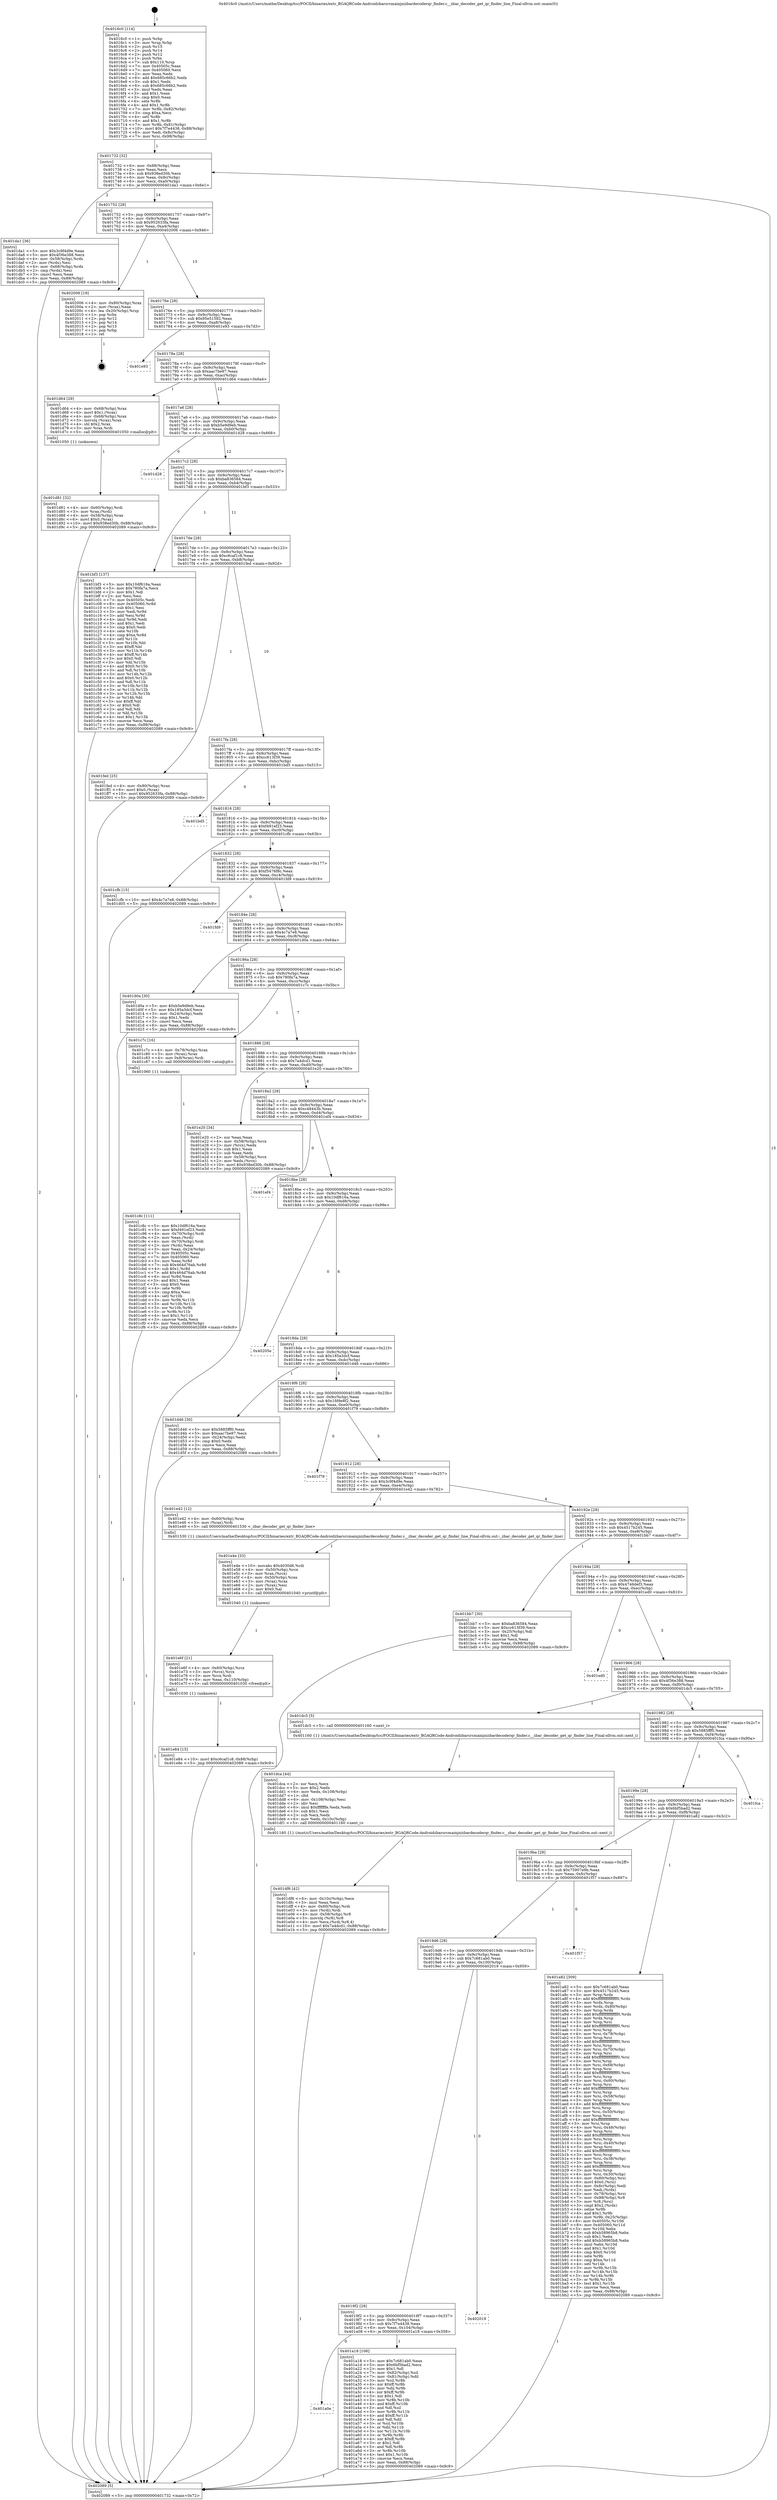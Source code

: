 digraph "0x4016c0" {
  label = "0x4016c0 (/mnt/c/Users/mathe/Desktop/tcc/POCII/binaries/extr_BGAQRCode-Androidzbarsrcmainjnizbardecoderqr_finder.c__zbar_decoder_get_qr_finder_line_Final-ollvm.out::main(0))"
  labelloc = "t"
  node[shape=record]

  Entry [label="",width=0.3,height=0.3,shape=circle,fillcolor=black,style=filled]
  "0x401732" [label="{
     0x401732 [32]\l
     | [instrs]\l
     &nbsp;&nbsp;0x401732 \<+6\>: mov -0x88(%rbp),%eax\l
     &nbsp;&nbsp;0x401738 \<+2\>: mov %eax,%ecx\l
     &nbsp;&nbsp;0x40173a \<+6\>: sub $0x938ed30b,%ecx\l
     &nbsp;&nbsp;0x401740 \<+6\>: mov %eax,-0x9c(%rbp)\l
     &nbsp;&nbsp;0x401746 \<+6\>: mov %ecx,-0xa0(%rbp)\l
     &nbsp;&nbsp;0x40174c \<+6\>: je 0000000000401da1 \<main+0x6e1\>\l
  }"]
  "0x401da1" [label="{
     0x401da1 [36]\l
     | [instrs]\l
     &nbsp;&nbsp;0x401da1 \<+5\>: mov $0x3c9f4d9e,%eax\l
     &nbsp;&nbsp;0x401da6 \<+5\>: mov $0x4f36e388,%ecx\l
     &nbsp;&nbsp;0x401dab \<+4\>: mov -0x58(%rbp),%rdx\l
     &nbsp;&nbsp;0x401daf \<+2\>: mov (%rdx),%esi\l
     &nbsp;&nbsp;0x401db1 \<+4\>: mov -0x68(%rbp),%rdx\l
     &nbsp;&nbsp;0x401db5 \<+2\>: cmp (%rdx),%esi\l
     &nbsp;&nbsp;0x401db7 \<+3\>: cmovl %ecx,%eax\l
     &nbsp;&nbsp;0x401dba \<+6\>: mov %eax,-0x88(%rbp)\l
     &nbsp;&nbsp;0x401dc0 \<+5\>: jmp 0000000000402089 \<main+0x9c9\>\l
  }"]
  "0x401752" [label="{
     0x401752 [28]\l
     | [instrs]\l
     &nbsp;&nbsp;0x401752 \<+5\>: jmp 0000000000401757 \<main+0x97\>\l
     &nbsp;&nbsp;0x401757 \<+6\>: mov -0x9c(%rbp),%eax\l
     &nbsp;&nbsp;0x40175d \<+5\>: sub $0x952633fa,%eax\l
     &nbsp;&nbsp;0x401762 \<+6\>: mov %eax,-0xa4(%rbp)\l
     &nbsp;&nbsp;0x401768 \<+6\>: je 0000000000402006 \<main+0x946\>\l
  }"]
  Exit [label="",width=0.3,height=0.3,shape=circle,fillcolor=black,style=filled,peripheries=2]
  "0x402006" [label="{
     0x402006 [19]\l
     | [instrs]\l
     &nbsp;&nbsp;0x402006 \<+4\>: mov -0x80(%rbp),%rax\l
     &nbsp;&nbsp;0x40200a \<+2\>: mov (%rax),%eax\l
     &nbsp;&nbsp;0x40200c \<+4\>: lea -0x20(%rbp),%rsp\l
     &nbsp;&nbsp;0x402010 \<+1\>: pop %rbx\l
     &nbsp;&nbsp;0x402011 \<+2\>: pop %r12\l
     &nbsp;&nbsp;0x402013 \<+2\>: pop %r14\l
     &nbsp;&nbsp;0x402015 \<+2\>: pop %r15\l
     &nbsp;&nbsp;0x402017 \<+1\>: pop %rbp\l
     &nbsp;&nbsp;0x402018 \<+1\>: ret\l
  }"]
  "0x40176e" [label="{
     0x40176e [28]\l
     | [instrs]\l
     &nbsp;&nbsp;0x40176e \<+5\>: jmp 0000000000401773 \<main+0xb3\>\l
     &nbsp;&nbsp;0x401773 \<+6\>: mov -0x9c(%rbp),%eax\l
     &nbsp;&nbsp;0x401779 \<+5\>: sub $0x95e51582,%eax\l
     &nbsp;&nbsp;0x40177e \<+6\>: mov %eax,-0xa8(%rbp)\l
     &nbsp;&nbsp;0x401784 \<+6\>: je 0000000000401e93 \<main+0x7d3\>\l
  }"]
  "0x401e84" [label="{
     0x401e84 [15]\l
     | [instrs]\l
     &nbsp;&nbsp;0x401e84 \<+10\>: movl $0xc6caf1c8,-0x88(%rbp)\l
     &nbsp;&nbsp;0x401e8e \<+5\>: jmp 0000000000402089 \<main+0x9c9\>\l
  }"]
  "0x401e93" [label="{
     0x401e93\l
  }", style=dashed]
  "0x40178a" [label="{
     0x40178a [28]\l
     | [instrs]\l
     &nbsp;&nbsp;0x40178a \<+5\>: jmp 000000000040178f \<main+0xcf\>\l
     &nbsp;&nbsp;0x40178f \<+6\>: mov -0x9c(%rbp),%eax\l
     &nbsp;&nbsp;0x401795 \<+5\>: sub $0xaac7be97,%eax\l
     &nbsp;&nbsp;0x40179a \<+6\>: mov %eax,-0xac(%rbp)\l
     &nbsp;&nbsp;0x4017a0 \<+6\>: je 0000000000401d64 \<main+0x6a4\>\l
  }"]
  "0x401e6f" [label="{
     0x401e6f [21]\l
     | [instrs]\l
     &nbsp;&nbsp;0x401e6f \<+4\>: mov -0x60(%rbp),%rcx\l
     &nbsp;&nbsp;0x401e73 \<+3\>: mov (%rcx),%rcx\l
     &nbsp;&nbsp;0x401e76 \<+3\>: mov %rcx,%rdi\l
     &nbsp;&nbsp;0x401e79 \<+6\>: mov %eax,-0x110(%rbp)\l
     &nbsp;&nbsp;0x401e7f \<+5\>: call 0000000000401030 \<free@plt\>\l
     | [calls]\l
     &nbsp;&nbsp;0x401030 \{1\} (unknown)\l
  }"]
  "0x401d64" [label="{
     0x401d64 [29]\l
     | [instrs]\l
     &nbsp;&nbsp;0x401d64 \<+4\>: mov -0x68(%rbp),%rax\l
     &nbsp;&nbsp;0x401d68 \<+6\>: movl $0x1,(%rax)\l
     &nbsp;&nbsp;0x401d6e \<+4\>: mov -0x68(%rbp),%rax\l
     &nbsp;&nbsp;0x401d72 \<+3\>: movslq (%rax),%rax\l
     &nbsp;&nbsp;0x401d75 \<+4\>: shl $0x2,%rax\l
     &nbsp;&nbsp;0x401d79 \<+3\>: mov %rax,%rdi\l
     &nbsp;&nbsp;0x401d7c \<+5\>: call 0000000000401050 \<malloc@plt\>\l
     | [calls]\l
     &nbsp;&nbsp;0x401050 \{1\} (unknown)\l
  }"]
  "0x4017a6" [label="{
     0x4017a6 [28]\l
     | [instrs]\l
     &nbsp;&nbsp;0x4017a6 \<+5\>: jmp 00000000004017ab \<main+0xeb\>\l
     &nbsp;&nbsp;0x4017ab \<+6\>: mov -0x9c(%rbp),%eax\l
     &nbsp;&nbsp;0x4017b1 \<+5\>: sub $0xb5e9d9eb,%eax\l
     &nbsp;&nbsp;0x4017b6 \<+6\>: mov %eax,-0xb0(%rbp)\l
     &nbsp;&nbsp;0x4017bc \<+6\>: je 0000000000401d28 \<main+0x668\>\l
  }"]
  "0x401e4e" [label="{
     0x401e4e [33]\l
     | [instrs]\l
     &nbsp;&nbsp;0x401e4e \<+10\>: movabs $0x4030d6,%rdi\l
     &nbsp;&nbsp;0x401e58 \<+4\>: mov -0x50(%rbp),%rcx\l
     &nbsp;&nbsp;0x401e5c \<+3\>: mov %rax,(%rcx)\l
     &nbsp;&nbsp;0x401e5f \<+4\>: mov -0x50(%rbp),%rax\l
     &nbsp;&nbsp;0x401e63 \<+3\>: mov (%rax),%rax\l
     &nbsp;&nbsp;0x401e66 \<+2\>: mov (%rax),%esi\l
     &nbsp;&nbsp;0x401e68 \<+2\>: mov $0x0,%al\l
     &nbsp;&nbsp;0x401e6a \<+5\>: call 0000000000401040 \<printf@plt\>\l
     | [calls]\l
     &nbsp;&nbsp;0x401040 \{1\} (unknown)\l
  }"]
  "0x401d28" [label="{
     0x401d28\l
  }", style=dashed]
  "0x4017c2" [label="{
     0x4017c2 [28]\l
     | [instrs]\l
     &nbsp;&nbsp;0x4017c2 \<+5\>: jmp 00000000004017c7 \<main+0x107\>\l
     &nbsp;&nbsp;0x4017c7 \<+6\>: mov -0x9c(%rbp),%eax\l
     &nbsp;&nbsp;0x4017cd \<+5\>: sub $0xba836584,%eax\l
     &nbsp;&nbsp;0x4017d2 \<+6\>: mov %eax,-0xb4(%rbp)\l
     &nbsp;&nbsp;0x4017d8 \<+6\>: je 0000000000401bf3 \<main+0x533\>\l
  }"]
  "0x401df6" [label="{
     0x401df6 [42]\l
     | [instrs]\l
     &nbsp;&nbsp;0x401df6 \<+6\>: mov -0x10c(%rbp),%ecx\l
     &nbsp;&nbsp;0x401dfc \<+3\>: imul %eax,%ecx\l
     &nbsp;&nbsp;0x401dff \<+4\>: mov -0x60(%rbp),%rdi\l
     &nbsp;&nbsp;0x401e03 \<+3\>: mov (%rdi),%rdi\l
     &nbsp;&nbsp;0x401e06 \<+4\>: mov -0x58(%rbp),%r8\l
     &nbsp;&nbsp;0x401e0a \<+3\>: movslq (%r8),%r8\l
     &nbsp;&nbsp;0x401e0d \<+4\>: mov %ecx,(%rdi,%r8,4)\l
     &nbsp;&nbsp;0x401e11 \<+10\>: movl $0x7a4dcd1,-0x88(%rbp)\l
     &nbsp;&nbsp;0x401e1b \<+5\>: jmp 0000000000402089 \<main+0x9c9\>\l
  }"]
  "0x401bf3" [label="{
     0x401bf3 [137]\l
     | [instrs]\l
     &nbsp;&nbsp;0x401bf3 \<+5\>: mov $0x10df616a,%eax\l
     &nbsp;&nbsp;0x401bf8 \<+5\>: mov $0x780fa7a,%ecx\l
     &nbsp;&nbsp;0x401bfd \<+2\>: mov $0x1,%dl\l
     &nbsp;&nbsp;0x401bff \<+2\>: xor %esi,%esi\l
     &nbsp;&nbsp;0x401c01 \<+7\>: mov 0x40505c,%edi\l
     &nbsp;&nbsp;0x401c08 \<+8\>: mov 0x405060,%r8d\l
     &nbsp;&nbsp;0x401c10 \<+3\>: sub $0x1,%esi\l
     &nbsp;&nbsp;0x401c13 \<+3\>: mov %edi,%r9d\l
     &nbsp;&nbsp;0x401c16 \<+3\>: add %esi,%r9d\l
     &nbsp;&nbsp;0x401c19 \<+4\>: imul %r9d,%edi\l
     &nbsp;&nbsp;0x401c1d \<+3\>: and $0x1,%edi\l
     &nbsp;&nbsp;0x401c20 \<+3\>: cmp $0x0,%edi\l
     &nbsp;&nbsp;0x401c23 \<+4\>: sete %r10b\l
     &nbsp;&nbsp;0x401c27 \<+4\>: cmp $0xa,%r8d\l
     &nbsp;&nbsp;0x401c2b \<+4\>: setl %r11b\l
     &nbsp;&nbsp;0x401c2f \<+3\>: mov %r10b,%bl\l
     &nbsp;&nbsp;0x401c32 \<+3\>: xor $0xff,%bl\l
     &nbsp;&nbsp;0x401c35 \<+3\>: mov %r11b,%r14b\l
     &nbsp;&nbsp;0x401c38 \<+4\>: xor $0xff,%r14b\l
     &nbsp;&nbsp;0x401c3c \<+3\>: xor $0x0,%dl\l
     &nbsp;&nbsp;0x401c3f \<+3\>: mov %bl,%r15b\l
     &nbsp;&nbsp;0x401c42 \<+4\>: and $0x0,%r15b\l
     &nbsp;&nbsp;0x401c46 \<+3\>: and %dl,%r10b\l
     &nbsp;&nbsp;0x401c49 \<+3\>: mov %r14b,%r12b\l
     &nbsp;&nbsp;0x401c4c \<+4\>: and $0x0,%r12b\l
     &nbsp;&nbsp;0x401c50 \<+3\>: and %dl,%r11b\l
     &nbsp;&nbsp;0x401c53 \<+3\>: or %r10b,%r15b\l
     &nbsp;&nbsp;0x401c56 \<+3\>: or %r11b,%r12b\l
     &nbsp;&nbsp;0x401c59 \<+3\>: xor %r12b,%r15b\l
     &nbsp;&nbsp;0x401c5c \<+3\>: or %r14b,%bl\l
     &nbsp;&nbsp;0x401c5f \<+3\>: xor $0xff,%bl\l
     &nbsp;&nbsp;0x401c62 \<+3\>: or $0x0,%dl\l
     &nbsp;&nbsp;0x401c65 \<+2\>: and %dl,%bl\l
     &nbsp;&nbsp;0x401c67 \<+3\>: or %bl,%r15b\l
     &nbsp;&nbsp;0x401c6a \<+4\>: test $0x1,%r15b\l
     &nbsp;&nbsp;0x401c6e \<+3\>: cmovne %ecx,%eax\l
     &nbsp;&nbsp;0x401c71 \<+6\>: mov %eax,-0x88(%rbp)\l
     &nbsp;&nbsp;0x401c77 \<+5\>: jmp 0000000000402089 \<main+0x9c9\>\l
  }"]
  "0x4017de" [label="{
     0x4017de [28]\l
     | [instrs]\l
     &nbsp;&nbsp;0x4017de \<+5\>: jmp 00000000004017e3 \<main+0x123\>\l
     &nbsp;&nbsp;0x4017e3 \<+6\>: mov -0x9c(%rbp),%eax\l
     &nbsp;&nbsp;0x4017e9 \<+5\>: sub $0xc6caf1c8,%eax\l
     &nbsp;&nbsp;0x4017ee \<+6\>: mov %eax,-0xb8(%rbp)\l
     &nbsp;&nbsp;0x4017f4 \<+6\>: je 0000000000401fed \<main+0x92d\>\l
  }"]
  "0x401dca" [label="{
     0x401dca [44]\l
     | [instrs]\l
     &nbsp;&nbsp;0x401dca \<+2\>: xor %ecx,%ecx\l
     &nbsp;&nbsp;0x401dcc \<+5\>: mov $0x2,%edx\l
     &nbsp;&nbsp;0x401dd1 \<+6\>: mov %edx,-0x108(%rbp)\l
     &nbsp;&nbsp;0x401dd7 \<+1\>: cltd\l
     &nbsp;&nbsp;0x401dd8 \<+6\>: mov -0x108(%rbp),%esi\l
     &nbsp;&nbsp;0x401dde \<+2\>: idiv %esi\l
     &nbsp;&nbsp;0x401de0 \<+6\>: imul $0xfffffffe,%edx,%edx\l
     &nbsp;&nbsp;0x401de6 \<+3\>: sub $0x1,%ecx\l
     &nbsp;&nbsp;0x401de9 \<+2\>: sub %ecx,%edx\l
     &nbsp;&nbsp;0x401deb \<+6\>: mov %edx,-0x10c(%rbp)\l
     &nbsp;&nbsp;0x401df1 \<+5\>: call 0000000000401160 \<next_i\>\l
     | [calls]\l
     &nbsp;&nbsp;0x401160 \{1\} (/mnt/c/Users/mathe/Desktop/tcc/POCII/binaries/extr_BGAQRCode-Androidzbarsrcmainjnizbardecoderqr_finder.c__zbar_decoder_get_qr_finder_line_Final-ollvm.out::next_i)\l
  }"]
  "0x401fed" [label="{
     0x401fed [25]\l
     | [instrs]\l
     &nbsp;&nbsp;0x401fed \<+4\>: mov -0x80(%rbp),%rax\l
     &nbsp;&nbsp;0x401ff1 \<+6\>: movl $0x0,(%rax)\l
     &nbsp;&nbsp;0x401ff7 \<+10\>: movl $0x952633fa,-0x88(%rbp)\l
     &nbsp;&nbsp;0x402001 \<+5\>: jmp 0000000000402089 \<main+0x9c9\>\l
  }"]
  "0x4017fa" [label="{
     0x4017fa [28]\l
     | [instrs]\l
     &nbsp;&nbsp;0x4017fa \<+5\>: jmp 00000000004017ff \<main+0x13f\>\l
     &nbsp;&nbsp;0x4017ff \<+6\>: mov -0x9c(%rbp),%eax\l
     &nbsp;&nbsp;0x401805 \<+5\>: sub $0xcc613f39,%eax\l
     &nbsp;&nbsp;0x40180a \<+6\>: mov %eax,-0xbc(%rbp)\l
     &nbsp;&nbsp;0x401810 \<+6\>: je 0000000000401bd5 \<main+0x515\>\l
  }"]
  "0x401d81" [label="{
     0x401d81 [32]\l
     | [instrs]\l
     &nbsp;&nbsp;0x401d81 \<+4\>: mov -0x60(%rbp),%rdi\l
     &nbsp;&nbsp;0x401d85 \<+3\>: mov %rax,(%rdi)\l
     &nbsp;&nbsp;0x401d88 \<+4\>: mov -0x58(%rbp),%rax\l
     &nbsp;&nbsp;0x401d8c \<+6\>: movl $0x0,(%rax)\l
     &nbsp;&nbsp;0x401d92 \<+10\>: movl $0x938ed30b,-0x88(%rbp)\l
     &nbsp;&nbsp;0x401d9c \<+5\>: jmp 0000000000402089 \<main+0x9c9\>\l
  }"]
  "0x401bd5" [label="{
     0x401bd5\l
  }", style=dashed]
  "0x401816" [label="{
     0x401816 [28]\l
     | [instrs]\l
     &nbsp;&nbsp;0x401816 \<+5\>: jmp 000000000040181b \<main+0x15b\>\l
     &nbsp;&nbsp;0x40181b \<+6\>: mov -0x9c(%rbp),%eax\l
     &nbsp;&nbsp;0x401821 \<+5\>: sub $0xf491ef23,%eax\l
     &nbsp;&nbsp;0x401826 \<+6\>: mov %eax,-0xc0(%rbp)\l
     &nbsp;&nbsp;0x40182c \<+6\>: je 0000000000401cfb \<main+0x63b\>\l
  }"]
  "0x401c8c" [label="{
     0x401c8c [111]\l
     | [instrs]\l
     &nbsp;&nbsp;0x401c8c \<+5\>: mov $0x10df616a,%ecx\l
     &nbsp;&nbsp;0x401c91 \<+5\>: mov $0xf491ef23,%edx\l
     &nbsp;&nbsp;0x401c96 \<+4\>: mov -0x70(%rbp),%rdi\l
     &nbsp;&nbsp;0x401c9a \<+2\>: mov %eax,(%rdi)\l
     &nbsp;&nbsp;0x401c9c \<+4\>: mov -0x70(%rbp),%rdi\l
     &nbsp;&nbsp;0x401ca0 \<+2\>: mov (%rdi),%eax\l
     &nbsp;&nbsp;0x401ca2 \<+3\>: mov %eax,-0x24(%rbp)\l
     &nbsp;&nbsp;0x401ca5 \<+7\>: mov 0x40505c,%eax\l
     &nbsp;&nbsp;0x401cac \<+7\>: mov 0x405060,%esi\l
     &nbsp;&nbsp;0x401cb3 \<+3\>: mov %eax,%r8d\l
     &nbsp;&nbsp;0x401cb6 \<+7\>: sub $0x464d76ab,%r8d\l
     &nbsp;&nbsp;0x401cbd \<+4\>: sub $0x1,%r8d\l
     &nbsp;&nbsp;0x401cc1 \<+7\>: add $0x464d76ab,%r8d\l
     &nbsp;&nbsp;0x401cc8 \<+4\>: imul %r8d,%eax\l
     &nbsp;&nbsp;0x401ccc \<+3\>: and $0x1,%eax\l
     &nbsp;&nbsp;0x401ccf \<+3\>: cmp $0x0,%eax\l
     &nbsp;&nbsp;0x401cd2 \<+4\>: sete %r9b\l
     &nbsp;&nbsp;0x401cd6 \<+3\>: cmp $0xa,%esi\l
     &nbsp;&nbsp;0x401cd9 \<+4\>: setl %r10b\l
     &nbsp;&nbsp;0x401cdd \<+3\>: mov %r9b,%r11b\l
     &nbsp;&nbsp;0x401ce0 \<+3\>: and %r10b,%r11b\l
     &nbsp;&nbsp;0x401ce3 \<+3\>: xor %r10b,%r9b\l
     &nbsp;&nbsp;0x401ce6 \<+3\>: or %r9b,%r11b\l
     &nbsp;&nbsp;0x401ce9 \<+4\>: test $0x1,%r11b\l
     &nbsp;&nbsp;0x401ced \<+3\>: cmovne %edx,%ecx\l
     &nbsp;&nbsp;0x401cf0 \<+6\>: mov %ecx,-0x88(%rbp)\l
     &nbsp;&nbsp;0x401cf6 \<+5\>: jmp 0000000000402089 \<main+0x9c9\>\l
  }"]
  "0x401cfb" [label="{
     0x401cfb [15]\l
     | [instrs]\l
     &nbsp;&nbsp;0x401cfb \<+10\>: movl $0x4c7a7e8,-0x88(%rbp)\l
     &nbsp;&nbsp;0x401d05 \<+5\>: jmp 0000000000402089 \<main+0x9c9\>\l
  }"]
  "0x401832" [label="{
     0x401832 [28]\l
     | [instrs]\l
     &nbsp;&nbsp;0x401832 \<+5\>: jmp 0000000000401837 \<main+0x177\>\l
     &nbsp;&nbsp;0x401837 \<+6\>: mov -0x9c(%rbp),%eax\l
     &nbsp;&nbsp;0x40183d \<+5\>: sub $0xf5476f8c,%eax\l
     &nbsp;&nbsp;0x401842 \<+6\>: mov %eax,-0xc4(%rbp)\l
     &nbsp;&nbsp;0x401848 \<+6\>: je 0000000000401fd9 \<main+0x919\>\l
  }"]
  "0x4016c0" [label="{
     0x4016c0 [114]\l
     | [instrs]\l
     &nbsp;&nbsp;0x4016c0 \<+1\>: push %rbp\l
     &nbsp;&nbsp;0x4016c1 \<+3\>: mov %rsp,%rbp\l
     &nbsp;&nbsp;0x4016c4 \<+2\>: push %r15\l
     &nbsp;&nbsp;0x4016c6 \<+2\>: push %r14\l
     &nbsp;&nbsp;0x4016c8 \<+2\>: push %r12\l
     &nbsp;&nbsp;0x4016ca \<+1\>: push %rbx\l
     &nbsp;&nbsp;0x4016cb \<+7\>: sub $0x110,%rsp\l
     &nbsp;&nbsp;0x4016d2 \<+7\>: mov 0x40505c,%eax\l
     &nbsp;&nbsp;0x4016d9 \<+7\>: mov 0x405060,%ecx\l
     &nbsp;&nbsp;0x4016e0 \<+2\>: mov %eax,%edx\l
     &nbsp;&nbsp;0x4016e2 \<+6\>: add $0x685c66b2,%edx\l
     &nbsp;&nbsp;0x4016e8 \<+3\>: sub $0x1,%edx\l
     &nbsp;&nbsp;0x4016eb \<+6\>: sub $0x685c66b2,%edx\l
     &nbsp;&nbsp;0x4016f1 \<+3\>: imul %edx,%eax\l
     &nbsp;&nbsp;0x4016f4 \<+3\>: and $0x1,%eax\l
     &nbsp;&nbsp;0x4016f7 \<+3\>: cmp $0x0,%eax\l
     &nbsp;&nbsp;0x4016fa \<+4\>: sete %r8b\l
     &nbsp;&nbsp;0x4016fe \<+4\>: and $0x1,%r8b\l
     &nbsp;&nbsp;0x401702 \<+7\>: mov %r8b,-0x82(%rbp)\l
     &nbsp;&nbsp;0x401709 \<+3\>: cmp $0xa,%ecx\l
     &nbsp;&nbsp;0x40170c \<+4\>: setl %r8b\l
     &nbsp;&nbsp;0x401710 \<+4\>: and $0x1,%r8b\l
     &nbsp;&nbsp;0x401714 \<+7\>: mov %r8b,-0x81(%rbp)\l
     &nbsp;&nbsp;0x40171b \<+10\>: movl $0x7f7e4438,-0x88(%rbp)\l
     &nbsp;&nbsp;0x401725 \<+6\>: mov %edi,-0x8c(%rbp)\l
     &nbsp;&nbsp;0x40172b \<+7\>: mov %rsi,-0x98(%rbp)\l
  }"]
  "0x401fd9" [label="{
     0x401fd9\l
  }", style=dashed]
  "0x40184e" [label="{
     0x40184e [28]\l
     | [instrs]\l
     &nbsp;&nbsp;0x40184e \<+5\>: jmp 0000000000401853 \<main+0x193\>\l
     &nbsp;&nbsp;0x401853 \<+6\>: mov -0x9c(%rbp),%eax\l
     &nbsp;&nbsp;0x401859 \<+5\>: sub $0x4c7a7e8,%eax\l
     &nbsp;&nbsp;0x40185e \<+6\>: mov %eax,-0xc8(%rbp)\l
     &nbsp;&nbsp;0x401864 \<+6\>: je 0000000000401d0a \<main+0x64a\>\l
  }"]
  "0x402089" [label="{
     0x402089 [5]\l
     | [instrs]\l
     &nbsp;&nbsp;0x402089 \<+5\>: jmp 0000000000401732 \<main+0x72\>\l
  }"]
  "0x401d0a" [label="{
     0x401d0a [30]\l
     | [instrs]\l
     &nbsp;&nbsp;0x401d0a \<+5\>: mov $0xb5e9d9eb,%eax\l
     &nbsp;&nbsp;0x401d0f \<+5\>: mov $0x185a3dcf,%ecx\l
     &nbsp;&nbsp;0x401d14 \<+3\>: mov -0x24(%rbp),%edx\l
     &nbsp;&nbsp;0x401d17 \<+3\>: cmp $0x1,%edx\l
     &nbsp;&nbsp;0x401d1a \<+3\>: cmovl %ecx,%eax\l
     &nbsp;&nbsp;0x401d1d \<+6\>: mov %eax,-0x88(%rbp)\l
     &nbsp;&nbsp;0x401d23 \<+5\>: jmp 0000000000402089 \<main+0x9c9\>\l
  }"]
  "0x40186a" [label="{
     0x40186a [28]\l
     | [instrs]\l
     &nbsp;&nbsp;0x40186a \<+5\>: jmp 000000000040186f \<main+0x1af\>\l
     &nbsp;&nbsp;0x40186f \<+6\>: mov -0x9c(%rbp),%eax\l
     &nbsp;&nbsp;0x401875 \<+5\>: sub $0x780fa7a,%eax\l
     &nbsp;&nbsp;0x40187a \<+6\>: mov %eax,-0xcc(%rbp)\l
     &nbsp;&nbsp;0x401880 \<+6\>: je 0000000000401c7c \<main+0x5bc\>\l
  }"]
  "0x401a0e" [label="{
     0x401a0e\l
  }", style=dashed]
  "0x401c7c" [label="{
     0x401c7c [16]\l
     | [instrs]\l
     &nbsp;&nbsp;0x401c7c \<+4\>: mov -0x78(%rbp),%rax\l
     &nbsp;&nbsp;0x401c80 \<+3\>: mov (%rax),%rax\l
     &nbsp;&nbsp;0x401c83 \<+4\>: mov 0x8(%rax),%rdi\l
     &nbsp;&nbsp;0x401c87 \<+5\>: call 0000000000401060 \<atoi@plt\>\l
     | [calls]\l
     &nbsp;&nbsp;0x401060 \{1\} (unknown)\l
  }"]
  "0x401886" [label="{
     0x401886 [28]\l
     | [instrs]\l
     &nbsp;&nbsp;0x401886 \<+5\>: jmp 000000000040188b \<main+0x1cb\>\l
     &nbsp;&nbsp;0x40188b \<+6\>: mov -0x9c(%rbp),%eax\l
     &nbsp;&nbsp;0x401891 \<+5\>: sub $0x7a4dcd1,%eax\l
     &nbsp;&nbsp;0x401896 \<+6\>: mov %eax,-0xd0(%rbp)\l
     &nbsp;&nbsp;0x40189c \<+6\>: je 0000000000401e20 \<main+0x760\>\l
  }"]
  "0x401a18" [label="{
     0x401a18 [106]\l
     | [instrs]\l
     &nbsp;&nbsp;0x401a18 \<+5\>: mov $0x7c681ab0,%eax\l
     &nbsp;&nbsp;0x401a1d \<+5\>: mov $0x6bf5bad2,%ecx\l
     &nbsp;&nbsp;0x401a22 \<+2\>: mov $0x1,%dl\l
     &nbsp;&nbsp;0x401a24 \<+7\>: mov -0x82(%rbp),%sil\l
     &nbsp;&nbsp;0x401a2b \<+7\>: mov -0x81(%rbp),%dil\l
     &nbsp;&nbsp;0x401a32 \<+3\>: mov %sil,%r8b\l
     &nbsp;&nbsp;0x401a35 \<+4\>: xor $0xff,%r8b\l
     &nbsp;&nbsp;0x401a39 \<+3\>: mov %dil,%r9b\l
     &nbsp;&nbsp;0x401a3c \<+4\>: xor $0xff,%r9b\l
     &nbsp;&nbsp;0x401a40 \<+3\>: xor $0x1,%dl\l
     &nbsp;&nbsp;0x401a43 \<+3\>: mov %r8b,%r10b\l
     &nbsp;&nbsp;0x401a46 \<+4\>: and $0xff,%r10b\l
     &nbsp;&nbsp;0x401a4a \<+3\>: and %dl,%sil\l
     &nbsp;&nbsp;0x401a4d \<+3\>: mov %r9b,%r11b\l
     &nbsp;&nbsp;0x401a50 \<+4\>: and $0xff,%r11b\l
     &nbsp;&nbsp;0x401a54 \<+3\>: and %dl,%dil\l
     &nbsp;&nbsp;0x401a57 \<+3\>: or %sil,%r10b\l
     &nbsp;&nbsp;0x401a5a \<+3\>: or %dil,%r11b\l
     &nbsp;&nbsp;0x401a5d \<+3\>: xor %r11b,%r10b\l
     &nbsp;&nbsp;0x401a60 \<+3\>: or %r9b,%r8b\l
     &nbsp;&nbsp;0x401a63 \<+4\>: xor $0xff,%r8b\l
     &nbsp;&nbsp;0x401a67 \<+3\>: or $0x1,%dl\l
     &nbsp;&nbsp;0x401a6a \<+3\>: and %dl,%r8b\l
     &nbsp;&nbsp;0x401a6d \<+3\>: or %r8b,%r10b\l
     &nbsp;&nbsp;0x401a70 \<+4\>: test $0x1,%r10b\l
     &nbsp;&nbsp;0x401a74 \<+3\>: cmovne %ecx,%eax\l
     &nbsp;&nbsp;0x401a77 \<+6\>: mov %eax,-0x88(%rbp)\l
     &nbsp;&nbsp;0x401a7d \<+5\>: jmp 0000000000402089 \<main+0x9c9\>\l
  }"]
  "0x401e20" [label="{
     0x401e20 [34]\l
     | [instrs]\l
     &nbsp;&nbsp;0x401e20 \<+2\>: xor %eax,%eax\l
     &nbsp;&nbsp;0x401e22 \<+4\>: mov -0x58(%rbp),%rcx\l
     &nbsp;&nbsp;0x401e26 \<+2\>: mov (%rcx),%edx\l
     &nbsp;&nbsp;0x401e28 \<+3\>: sub $0x1,%eax\l
     &nbsp;&nbsp;0x401e2b \<+2\>: sub %eax,%edx\l
     &nbsp;&nbsp;0x401e2d \<+4\>: mov -0x58(%rbp),%rcx\l
     &nbsp;&nbsp;0x401e31 \<+2\>: mov %edx,(%rcx)\l
     &nbsp;&nbsp;0x401e33 \<+10\>: movl $0x938ed30b,-0x88(%rbp)\l
     &nbsp;&nbsp;0x401e3d \<+5\>: jmp 0000000000402089 \<main+0x9c9\>\l
  }"]
  "0x4018a2" [label="{
     0x4018a2 [28]\l
     | [instrs]\l
     &nbsp;&nbsp;0x4018a2 \<+5\>: jmp 00000000004018a7 \<main+0x1e7\>\l
     &nbsp;&nbsp;0x4018a7 \<+6\>: mov -0x9c(%rbp),%eax\l
     &nbsp;&nbsp;0x4018ad \<+5\>: sub $0xc48443b,%eax\l
     &nbsp;&nbsp;0x4018b2 \<+6\>: mov %eax,-0xd4(%rbp)\l
     &nbsp;&nbsp;0x4018b8 \<+6\>: je 0000000000401ef4 \<main+0x834\>\l
  }"]
  "0x4019f2" [label="{
     0x4019f2 [28]\l
     | [instrs]\l
     &nbsp;&nbsp;0x4019f2 \<+5\>: jmp 00000000004019f7 \<main+0x337\>\l
     &nbsp;&nbsp;0x4019f7 \<+6\>: mov -0x9c(%rbp),%eax\l
     &nbsp;&nbsp;0x4019fd \<+5\>: sub $0x7f7e4438,%eax\l
     &nbsp;&nbsp;0x401a02 \<+6\>: mov %eax,-0x104(%rbp)\l
     &nbsp;&nbsp;0x401a08 \<+6\>: je 0000000000401a18 \<main+0x358\>\l
  }"]
  "0x401ef4" [label="{
     0x401ef4\l
  }", style=dashed]
  "0x4018be" [label="{
     0x4018be [28]\l
     | [instrs]\l
     &nbsp;&nbsp;0x4018be \<+5\>: jmp 00000000004018c3 \<main+0x203\>\l
     &nbsp;&nbsp;0x4018c3 \<+6\>: mov -0x9c(%rbp),%eax\l
     &nbsp;&nbsp;0x4018c9 \<+5\>: sub $0x10df616a,%eax\l
     &nbsp;&nbsp;0x4018ce \<+6\>: mov %eax,-0xd8(%rbp)\l
     &nbsp;&nbsp;0x4018d4 \<+6\>: je 000000000040205e \<main+0x99e\>\l
  }"]
  "0x402019" [label="{
     0x402019\l
  }", style=dashed]
  "0x40205e" [label="{
     0x40205e\l
  }", style=dashed]
  "0x4018da" [label="{
     0x4018da [28]\l
     | [instrs]\l
     &nbsp;&nbsp;0x4018da \<+5\>: jmp 00000000004018df \<main+0x21f\>\l
     &nbsp;&nbsp;0x4018df \<+6\>: mov -0x9c(%rbp),%eax\l
     &nbsp;&nbsp;0x4018e5 \<+5\>: sub $0x185a3dcf,%eax\l
     &nbsp;&nbsp;0x4018ea \<+6\>: mov %eax,-0xdc(%rbp)\l
     &nbsp;&nbsp;0x4018f0 \<+6\>: je 0000000000401d46 \<main+0x686\>\l
  }"]
  "0x4019d6" [label="{
     0x4019d6 [28]\l
     | [instrs]\l
     &nbsp;&nbsp;0x4019d6 \<+5\>: jmp 00000000004019db \<main+0x31b\>\l
     &nbsp;&nbsp;0x4019db \<+6\>: mov -0x9c(%rbp),%eax\l
     &nbsp;&nbsp;0x4019e1 \<+5\>: sub $0x7c681ab0,%eax\l
     &nbsp;&nbsp;0x4019e6 \<+6\>: mov %eax,-0x100(%rbp)\l
     &nbsp;&nbsp;0x4019ec \<+6\>: je 0000000000402019 \<main+0x959\>\l
  }"]
  "0x401d46" [label="{
     0x401d46 [30]\l
     | [instrs]\l
     &nbsp;&nbsp;0x401d46 \<+5\>: mov $0x5885fff0,%eax\l
     &nbsp;&nbsp;0x401d4b \<+5\>: mov $0xaac7be97,%ecx\l
     &nbsp;&nbsp;0x401d50 \<+3\>: mov -0x24(%rbp),%edx\l
     &nbsp;&nbsp;0x401d53 \<+3\>: cmp $0x0,%edx\l
     &nbsp;&nbsp;0x401d56 \<+3\>: cmove %ecx,%eax\l
     &nbsp;&nbsp;0x401d59 \<+6\>: mov %eax,-0x88(%rbp)\l
     &nbsp;&nbsp;0x401d5f \<+5\>: jmp 0000000000402089 \<main+0x9c9\>\l
  }"]
  "0x4018f6" [label="{
     0x4018f6 [28]\l
     | [instrs]\l
     &nbsp;&nbsp;0x4018f6 \<+5\>: jmp 00000000004018fb \<main+0x23b\>\l
     &nbsp;&nbsp;0x4018fb \<+6\>: mov -0x9c(%rbp),%eax\l
     &nbsp;&nbsp;0x401901 \<+5\>: sub $0x1fd9e8f2,%eax\l
     &nbsp;&nbsp;0x401906 \<+6\>: mov %eax,-0xe0(%rbp)\l
     &nbsp;&nbsp;0x40190c \<+6\>: je 0000000000401f79 \<main+0x8b9\>\l
  }"]
  "0x401f57" [label="{
     0x401f57\l
  }", style=dashed]
  "0x401f79" [label="{
     0x401f79\l
  }", style=dashed]
  "0x401912" [label="{
     0x401912 [28]\l
     | [instrs]\l
     &nbsp;&nbsp;0x401912 \<+5\>: jmp 0000000000401917 \<main+0x257\>\l
     &nbsp;&nbsp;0x401917 \<+6\>: mov -0x9c(%rbp),%eax\l
     &nbsp;&nbsp;0x40191d \<+5\>: sub $0x3c9f4d9e,%eax\l
     &nbsp;&nbsp;0x401922 \<+6\>: mov %eax,-0xe4(%rbp)\l
     &nbsp;&nbsp;0x401928 \<+6\>: je 0000000000401e42 \<main+0x782\>\l
  }"]
  "0x4019ba" [label="{
     0x4019ba [28]\l
     | [instrs]\l
     &nbsp;&nbsp;0x4019ba \<+5\>: jmp 00000000004019bf \<main+0x2ff\>\l
     &nbsp;&nbsp;0x4019bf \<+6\>: mov -0x9c(%rbp),%eax\l
     &nbsp;&nbsp;0x4019c5 \<+5\>: sub $0x75907e9b,%eax\l
     &nbsp;&nbsp;0x4019ca \<+6\>: mov %eax,-0xfc(%rbp)\l
     &nbsp;&nbsp;0x4019d0 \<+6\>: je 0000000000401f57 \<main+0x897\>\l
  }"]
  "0x401e42" [label="{
     0x401e42 [12]\l
     | [instrs]\l
     &nbsp;&nbsp;0x401e42 \<+4\>: mov -0x60(%rbp),%rax\l
     &nbsp;&nbsp;0x401e46 \<+3\>: mov (%rax),%rdi\l
     &nbsp;&nbsp;0x401e49 \<+5\>: call 0000000000401530 \<_zbar_decoder_get_qr_finder_line\>\l
     | [calls]\l
     &nbsp;&nbsp;0x401530 \{1\} (/mnt/c/Users/mathe/Desktop/tcc/POCII/binaries/extr_BGAQRCode-Androidzbarsrcmainjnizbardecoderqr_finder.c__zbar_decoder_get_qr_finder_line_Final-ollvm.out::_zbar_decoder_get_qr_finder_line)\l
  }"]
  "0x40192e" [label="{
     0x40192e [28]\l
     | [instrs]\l
     &nbsp;&nbsp;0x40192e \<+5\>: jmp 0000000000401933 \<main+0x273\>\l
     &nbsp;&nbsp;0x401933 \<+6\>: mov -0x9c(%rbp),%eax\l
     &nbsp;&nbsp;0x401939 \<+5\>: sub $0x4517b245,%eax\l
     &nbsp;&nbsp;0x40193e \<+6\>: mov %eax,-0xe8(%rbp)\l
     &nbsp;&nbsp;0x401944 \<+6\>: je 0000000000401bb7 \<main+0x4f7\>\l
  }"]
  "0x401a82" [label="{
     0x401a82 [309]\l
     | [instrs]\l
     &nbsp;&nbsp;0x401a82 \<+5\>: mov $0x7c681ab0,%eax\l
     &nbsp;&nbsp;0x401a87 \<+5\>: mov $0x4517b245,%ecx\l
     &nbsp;&nbsp;0x401a8c \<+3\>: mov %rsp,%rdx\l
     &nbsp;&nbsp;0x401a8f \<+4\>: add $0xfffffffffffffff0,%rdx\l
     &nbsp;&nbsp;0x401a93 \<+3\>: mov %rdx,%rsp\l
     &nbsp;&nbsp;0x401a96 \<+4\>: mov %rdx,-0x80(%rbp)\l
     &nbsp;&nbsp;0x401a9a \<+3\>: mov %rsp,%rdx\l
     &nbsp;&nbsp;0x401a9d \<+4\>: add $0xfffffffffffffff0,%rdx\l
     &nbsp;&nbsp;0x401aa1 \<+3\>: mov %rdx,%rsp\l
     &nbsp;&nbsp;0x401aa4 \<+3\>: mov %rsp,%rsi\l
     &nbsp;&nbsp;0x401aa7 \<+4\>: add $0xfffffffffffffff0,%rsi\l
     &nbsp;&nbsp;0x401aab \<+3\>: mov %rsi,%rsp\l
     &nbsp;&nbsp;0x401aae \<+4\>: mov %rsi,-0x78(%rbp)\l
     &nbsp;&nbsp;0x401ab2 \<+3\>: mov %rsp,%rsi\l
     &nbsp;&nbsp;0x401ab5 \<+4\>: add $0xfffffffffffffff0,%rsi\l
     &nbsp;&nbsp;0x401ab9 \<+3\>: mov %rsi,%rsp\l
     &nbsp;&nbsp;0x401abc \<+4\>: mov %rsi,-0x70(%rbp)\l
     &nbsp;&nbsp;0x401ac0 \<+3\>: mov %rsp,%rsi\l
     &nbsp;&nbsp;0x401ac3 \<+4\>: add $0xfffffffffffffff0,%rsi\l
     &nbsp;&nbsp;0x401ac7 \<+3\>: mov %rsi,%rsp\l
     &nbsp;&nbsp;0x401aca \<+4\>: mov %rsi,-0x68(%rbp)\l
     &nbsp;&nbsp;0x401ace \<+3\>: mov %rsp,%rsi\l
     &nbsp;&nbsp;0x401ad1 \<+4\>: add $0xfffffffffffffff0,%rsi\l
     &nbsp;&nbsp;0x401ad5 \<+3\>: mov %rsi,%rsp\l
     &nbsp;&nbsp;0x401ad8 \<+4\>: mov %rsi,-0x60(%rbp)\l
     &nbsp;&nbsp;0x401adc \<+3\>: mov %rsp,%rsi\l
     &nbsp;&nbsp;0x401adf \<+4\>: add $0xfffffffffffffff0,%rsi\l
     &nbsp;&nbsp;0x401ae3 \<+3\>: mov %rsi,%rsp\l
     &nbsp;&nbsp;0x401ae6 \<+4\>: mov %rsi,-0x58(%rbp)\l
     &nbsp;&nbsp;0x401aea \<+3\>: mov %rsp,%rsi\l
     &nbsp;&nbsp;0x401aed \<+4\>: add $0xfffffffffffffff0,%rsi\l
     &nbsp;&nbsp;0x401af1 \<+3\>: mov %rsi,%rsp\l
     &nbsp;&nbsp;0x401af4 \<+4\>: mov %rsi,-0x50(%rbp)\l
     &nbsp;&nbsp;0x401af8 \<+3\>: mov %rsp,%rsi\l
     &nbsp;&nbsp;0x401afb \<+4\>: add $0xfffffffffffffff0,%rsi\l
     &nbsp;&nbsp;0x401aff \<+3\>: mov %rsi,%rsp\l
     &nbsp;&nbsp;0x401b02 \<+4\>: mov %rsi,-0x48(%rbp)\l
     &nbsp;&nbsp;0x401b06 \<+3\>: mov %rsp,%rsi\l
     &nbsp;&nbsp;0x401b09 \<+4\>: add $0xfffffffffffffff0,%rsi\l
     &nbsp;&nbsp;0x401b0d \<+3\>: mov %rsi,%rsp\l
     &nbsp;&nbsp;0x401b10 \<+4\>: mov %rsi,-0x40(%rbp)\l
     &nbsp;&nbsp;0x401b14 \<+3\>: mov %rsp,%rsi\l
     &nbsp;&nbsp;0x401b17 \<+4\>: add $0xfffffffffffffff0,%rsi\l
     &nbsp;&nbsp;0x401b1b \<+3\>: mov %rsi,%rsp\l
     &nbsp;&nbsp;0x401b1e \<+4\>: mov %rsi,-0x38(%rbp)\l
     &nbsp;&nbsp;0x401b22 \<+3\>: mov %rsp,%rsi\l
     &nbsp;&nbsp;0x401b25 \<+4\>: add $0xfffffffffffffff0,%rsi\l
     &nbsp;&nbsp;0x401b29 \<+3\>: mov %rsi,%rsp\l
     &nbsp;&nbsp;0x401b2c \<+4\>: mov %rsi,-0x30(%rbp)\l
     &nbsp;&nbsp;0x401b30 \<+4\>: mov -0x80(%rbp),%rsi\l
     &nbsp;&nbsp;0x401b34 \<+6\>: movl $0x0,(%rsi)\l
     &nbsp;&nbsp;0x401b3a \<+6\>: mov -0x8c(%rbp),%edi\l
     &nbsp;&nbsp;0x401b40 \<+2\>: mov %edi,(%rdx)\l
     &nbsp;&nbsp;0x401b42 \<+4\>: mov -0x78(%rbp),%rsi\l
     &nbsp;&nbsp;0x401b46 \<+7\>: mov -0x98(%rbp),%r8\l
     &nbsp;&nbsp;0x401b4d \<+3\>: mov %r8,(%rsi)\l
     &nbsp;&nbsp;0x401b50 \<+3\>: cmpl $0x2,(%rdx)\l
     &nbsp;&nbsp;0x401b53 \<+4\>: setne %r9b\l
     &nbsp;&nbsp;0x401b57 \<+4\>: and $0x1,%r9b\l
     &nbsp;&nbsp;0x401b5b \<+4\>: mov %r9b,-0x25(%rbp)\l
     &nbsp;&nbsp;0x401b5f \<+8\>: mov 0x40505c,%r10d\l
     &nbsp;&nbsp;0x401b67 \<+8\>: mov 0x405060,%r11d\l
     &nbsp;&nbsp;0x401b6f \<+3\>: mov %r10d,%ebx\l
     &nbsp;&nbsp;0x401b72 \<+6\>: sub $0xb58965b8,%ebx\l
     &nbsp;&nbsp;0x401b78 \<+3\>: sub $0x1,%ebx\l
     &nbsp;&nbsp;0x401b7b \<+6\>: add $0xb58965b8,%ebx\l
     &nbsp;&nbsp;0x401b81 \<+4\>: imul %ebx,%r10d\l
     &nbsp;&nbsp;0x401b85 \<+4\>: and $0x1,%r10d\l
     &nbsp;&nbsp;0x401b89 \<+4\>: cmp $0x0,%r10d\l
     &nbsp;&nbsp;0x401b8d \<+4\>: sete %r9b\l
     &nbsp;&nbsp;0x401b91 \<+4\>: cmp $0xa,%r11d\l
     &nbsp;&nbsp;0x401b95 \<+4\>: setl %r14b\l
     &nbsp;&nbsp;0x401b99 \<+3\>: mov %r9b,%r15b\l
     &nbsp;&nbsp;0x401b9c \<+3\>: and %r14b,%r15b\l
     &nbsp;&nbsp;0x401b9f \<+3\>: xor %r14b,%r9b\l
     &nbsp;&nbsp;0x401ba2 \<+3\>: or %r9b,%r15b\l
     &nbsp;&nbsp;0x401ba5 \<+4\>: test $0x1,%r15b\l
     &nbsp;&nbsp;0x401ba9 \<+3\>: cmovne %ecx,%eax\l
     &nbsp;&nbsp;0x401bac \<+6\>: mov %eax,-0x88(%rbp)\l
     &nbsp;&nbsp;0x401bb2 \<+5\>: jmp 0000000000402089 \<main+0x9c9\>\l
  }"]
  "0x401bb7" [label="{
     0x401bb7 [30]\l
     | [instrs]\l
     &nbsp;&nbsp;0x401bb7 \<+5\>: mov $0xba836584,%eax\l
     &nbsp;&nbsp;0x401bbc \<+5\>: mov $0xcc613f39,%ecx\l
     &nbsp;&nbsp;0x401bc1 \<+3\>: mov -0x25(%rbp),%dl\l
     &nbsp;&nbsp;0x401bc4 \<+3\>: test $0x1,%dl\l
     &nbsp;&nbsp;0x401bc7 \<+3\>: cmovne %ecx,%eax\l
     &nbsp;&nbsp;0x401bca \<+6\>: mov %eax,-0x88(%rbp)\l
     &nbsp;&nbsp;0x401bd0 \<+5\>: jmp 0000000000402089 \<main+0x9c9\>\l
  }"]
  "0x40194a" [label="{
     0x40194a [28]\l
     | [instrs]\l
     &nbsp;&nbsp;0x40194a \<+5\>: jmp 000000000040194f \<main+0x28f\>\l
     &nbsp;&nbsp;0x40194f \<+6\>: mov -0x9c(%rbp),%eax\l
     &nbsp;&nbsp;0x401955 \<+5\>: sub $0x4746def3,%eax\l
     &nbsp;&nbsp;0x40195a \<+6\>: mov %eax,-0xec(%rbp)\l
     &nbsp;&nbsp;0x401960 \<+6\>: je 0000000000401ed0 \<main+0x810\>\l
  }"]
  "0x40199e" [label="{
     0x40199e [28]\l
     | [instrs]\l
     &nbsp;&nbsp;0x40199e \<+5\>: jmp 00000000004019a3 \<main+0x2e3\>\l
     &nbsp;&nbsp;0x4019a3 \<+6\>: mov -0x9c(%rbp),%eax\l
     &nbsp;&nbsp;0x4019a9 \<+5\>: sub $0x6bf5bad2,%eax\l
     &nbsp;&nbsp;0x4019ae \<+6\>: mov %eax,-0xf8(%rbp)\l
     &nbsp;&nbsp;0x4019b4 \<+6\>: je 0000000000401a82 \<main+0x3c2\>\l
  }"]
  "0x401ed0" [label="{
     0x401ed0\l
  }", style=dashed]
  "0x401966" [label="{
     0x401966 [28]\l
     | [instrs]\l
     &nbsp;&nbsp;0x401966 \<+5\>: jmp 000000000040196b \<main+0x2ab\>\l
     &nbsp;&nbsp;0x40196b \<+6\>: mov -0x9c(%rbp),%eax\l
     &nbsp;&nbsp;0x401971 \<+5\>: sub $0x4f36e388,%eax\l
     &nbsp;&nbsp;0x401976 \<+6\>: mov %eax,-0xf0(%rbp)\l
     &nbsp;&nbsp;0x40197c \<+6\>: je 0000000000401dc5 \<main+0x705\>\l
  }"]
  "0x401fca" [label="{
     0x401fca\l
  }", style=dashed]
  "0x401dc5" [label="{
     0x401dc5 [5]\l
     | [instrs]\l
     &nbsp;&nbsp;0x401dc5 \<+5\>: call 0000000000401160 \<next_i\>\l
     | [calls]\l
     &nbsp;&nbsp;0x401160 \{1\} (/mnt/c/Users/mathe/Desktop/tcc/POCII/binaries/extr_BGAQRCode-Androidzbarsrcmainjnizbardecoderqr_finder.c__zbar_decoder_get_qr_finder_line_Final-ollvm.out::next_i)\l
  }"]
  "0x401982" [label="{
     0x401982 [28]\l
     | [instrs]\l
     &nbsp;&nbsp;0x401982 \<+5\>: jmp 0000000000401987 \<main+0x2c7\>\l
     &nbsp;&nbsp;0x401987 \<+6\>: mov -0x9c(%rbp),%eax\l
     &nbsp;&nbsp;0x40198d \<+5\>: sub $0x5885fff0,%eax\l
     &nbsp;&nbsp;0x401992 \<+6\>: mov %eax,-0xf4(%rbp)\l
     &nbsp;&nbsp;0x401998 \<+6\>: je 0000000000401fca \<main+0x90a\>\l
  }"]
  Entry -> "0x4016c0" [label=" 1"]
  "0x401732" -> "0x401da1" [label=" 2"]
  "0x401732" -> "0x401752" [label=" 14"]
  "0x402006" -> Exit [label=" 1"]
  "0x401752" -> "0x402006" [label=" 1"]
  "0x401752" -> "0x40176e" [label=" 13"]
  "0x401fed" -> "0x402089" [label=" 1"]
  "0x40176e" -> "0x401e93" [label=" 0"]
  "0x40176e" -> "0x40178a" [label=" 13"]
  "0x401e84" -> "0x402089" [label=" 1"]
  "0x40178a" -> "0x401d64" [label=" 1"]
  "0x40178a" -> "0x4017a6" [label=" 12"]
  "0x401e6f" -> "0x401e84" [label=" 1"]
  "0x4017a6" -> "0x401d28" [label=" 0"]
  "0x4017a6" -> "0x4017c2" [label=" 12"]
  "0x401e4e" -> "0x401e6f" [label=" 1"]
  "0x4017c2" -> "0x401bf3" [label=" 1"]
  "0x4017c2" -> "0x4017de" [label=" 11"]
  "0x401e42" -> "0x401e4e" [label=" 1"]
  "0x4017de" -> "0x401fed" [label=" 1"]
  "0x4017de" -> "0x4017fa" [label=" 10"]
  "0x401e20" -> "0x402089" [label=" 1"]
  "0x4017fa" -> "0x401bd5" [label=" 0"]
  "0x4017fa" -> "0x401816" [label=" 10"]
  "0x401df6" -> "0x402089" [label=" 1"]
  "0x401816" -> "0x401cfb" [label=" 1"]
  "0x401816" -> "0x401832" [label=" 9"]
  "0x401dca" -> "0x401df6" [label=" 1"]
  "0x401832" -> "0x401fd9" [label=" 0"]
  "0x401832" -> "0x40184e" [label=" 9"]
  "0x401da1" -> "0x402089" [label=" 2"]
  "0x40184e" -> "0x401d0a" [label=" 1"]
  "0x40184e" -> "0x40186a" [label=" 8"]
  "0x401d81" -> "0x402089" [label=" 1"]
  "0x40186a" -> "0x401c7c" [label=" 1"]
  "0x40186a" -> "0x401886" [label=" 7"]
  "0x401d64" -> "0x401d81" [label=" 1"]
  "0x401886" -> "0x401e20" [label=" 1"]
  "0x401886" -> "0x4018a2" [label=" 6"]
  "0x401d46" -> "0x402089" [label=" 1"]
  "0x4018a2" -> "0x401ef4" [label=" 0"]
  "0x4018a2" -> "0x4018be" [label=" 6"]
  "0x401cfb" -> "0x402089" [label=" 1"]
  "0x4018be" -> "0x40205e" [label=" 0"]
  "0x4018be" -> "0x4018da" [label=" 6"]
  "0x401c8c" -> "0x402089" [label=" 1"]
  "0x4018da" -> "0x401d46" [label=" 1"]
  "0x4018da" -> "0x4018f6" [label=" 5"]
  "0x401bf3" -> "0x402089" [label=" 1"]
  "0x4018f6" -> "0x401f79" [label=" 0"]
  "0x4018f6" -> "0x401912" [label=" 5"]
  "0x401bb7" -> "0x402089" [label=" 1"]
  "0x401912" -> "0x401e42" [label=" 1"]
  "0x401912" -> "0x40192e" [label=" 4"]
  "0x401dc5" -> "0x401dca" [label=" 1"]
  "0x40192e" -> "0x401bb7" [label=" 1"]
  "0x40192e" -> "0x40194a" [label=" 3"]
  "0x402089" -> "0x401732" [label=" 15"]
  "0x40194a" -> "0x401ed0" [label=" 0"]
  "0x40194a" -> "0x401966" [label=" 3"]
  "0x401a18" -> "0x402089" [label=" 1"]
  "0x401966" -> "0x401dc5" [label=" 1"]
  "0x401966" -> "0x401982" [label=" 2"]
  "0x4019f2" -> "0x401a0e" [label=" 0"]
  "0x401982" -> "0x401fca" [label=" 0"]
  "0x401982" -> "0x40199e" [label=" 2"]
  "0x4016c0" -> "0x401732" [label=" 1"]
  "0x40199e" -> "0x401a82" [label=" 1"]
  "0x40199e" -> "0x4019ba" [label=" 1"]
  "0x401a82" -> "0x402089" [label=" 1"]
  "0x4019ba" -> "0x401f57" [label=" 0"]
  "0x4019ba" -> "0x4019d6" [label=" 1"]
  "0x401c7c" -> "0x401c8c" [label=" 1"]
  "0x4019d6" -> "0x402019" [label=" 0"]
  "0x4019d6" -> "0x4019f2" [label=" 1"]
  "0x401d0a" -> "0x402089" [label=" 1"]
  "0x4019f2" -> "0x401a18" [label=" 1"]
}
